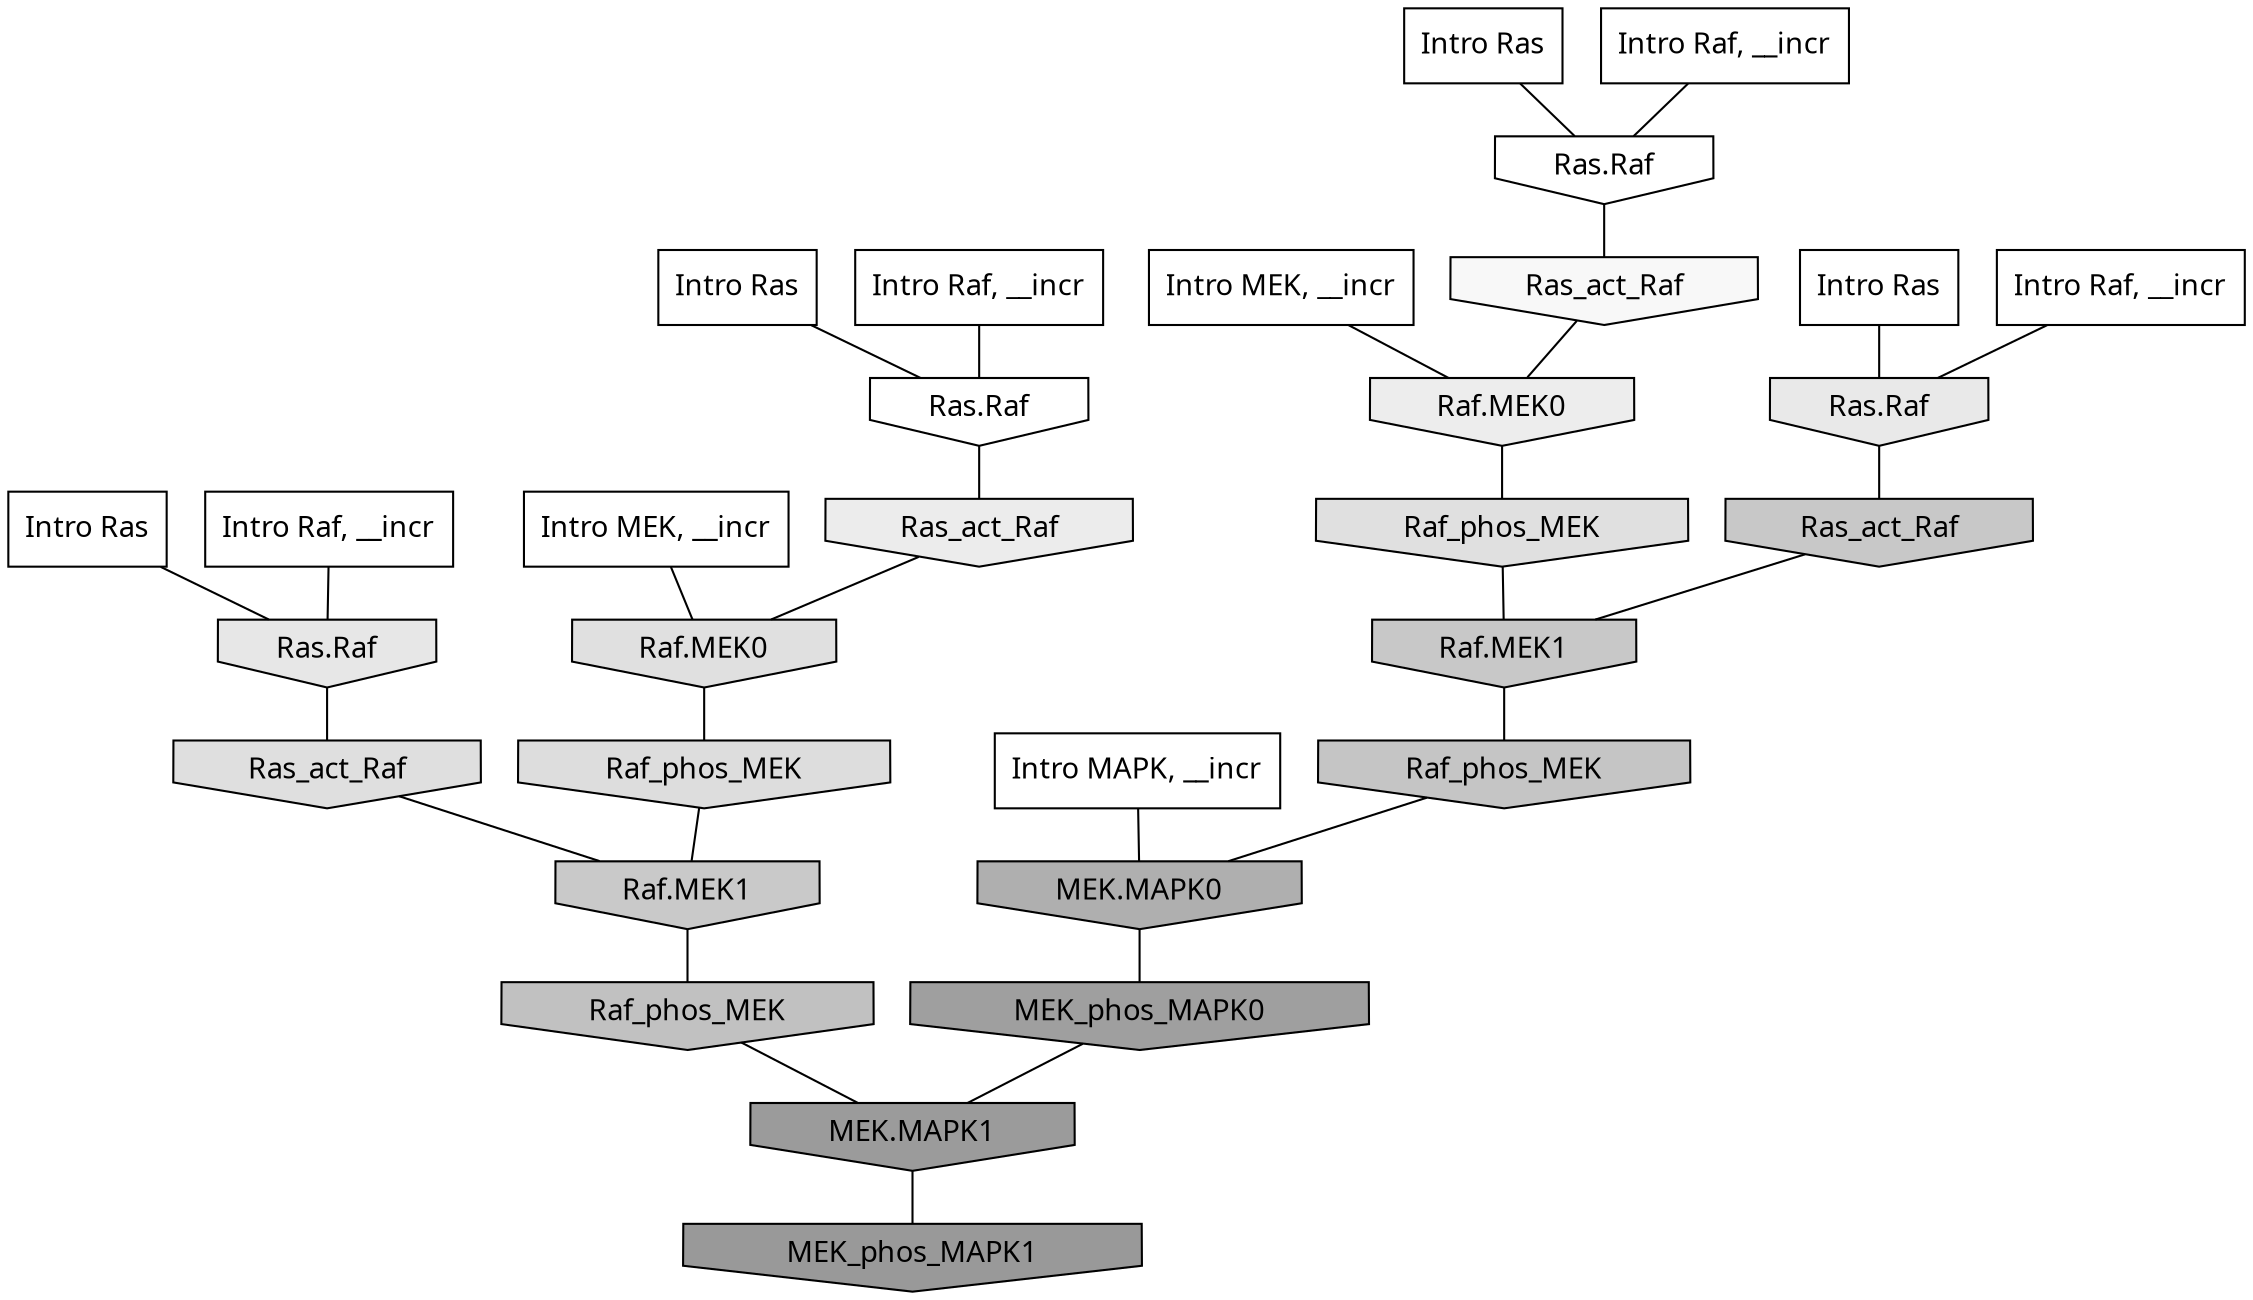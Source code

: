 digraph G{
  rankdir="TB";
  ranksep=0.30;
  node [fontname="CMU Serif"];
  edge [fontname="CMU Serif"];
  
  18 [label="Intro Ras", shape=rectangle, style=filled, fillcolor="0.000 0.000 1.000"]
  
  78 [label="Intro Ras", shape=rectangle, style=filled, fillcolor="0.000 0.000 1.000"]
  
  83 [label="Intro Ras", shape=rectangle, style=filled, fillcolor="0.000 0.000 1.000"]
  
  94 [label="Intro Ras", shape=rectangle, style=filled, fillcolor="0.000 0.000 1.000"]
  
  531 [label="Intro Raf, __incr", shape=rectangle, style=filled, fillcolor="0.000 0.000 1.000"]
  
  782 [label="Intro Raf, __incr", shape=rectangle, style=filled, fillcolor="0.000 0.000 1.000"]
  
  1013 [label="Intro Raf, __incr", shape=rectangle, style=filled, fillcolor="0.000 0.000 1.000"]
  
  1024 [label="Intro Raf, __incr", shape=rectangle, style=filled, fillcolor="0.000 0.000 1.000"]
  
  1130 [label="Intro MEK, __incr", shape=rectangle, style=filled, fillcolor="0.000 0.000 1.000"]
  
  1783 [label="Intro MEK, __incr", shape=rectangle, style=filled, fillcolor="0.000 0.000 1.000"]
  
  3039 [label="Intro MAPK, __incr", shape=rectangle, style=filled, fillcolor="0.000 0.000 1.000"]
  
  3247 [label="Ras.Raf", shape=invhouse, style=filled, fillcolor="0.000 0.000 1.000"]
  
  3283 [label="Ras.Raf", shape=invhouse, style=filled, fillcolor="0.000 0.000 1.000"]
  
  3480 [label="Ras_act_Raf", shape=invhouse, style=filled, fillcolor="0.000 0.000 0.971"]
  
  3868 [label="Raf.MEK0", shape=invhouse, style=filled, fillcolor="0.000 0.000 0.928"]
  
  3954 [label="Ras_act_Raf", shape=invhouse, style=filled, fillcolor="0.000 0.000 0.923"]
  
  4105 [label="Ras.Raf", shape=invhouse, style=filled, fillcolor="0.000 0.000 0.912"]
  
  4204 [label="Ras.Raf", shape=invhouse, style=filled, fillcolor="0.000 0.000 0.905"]
  
  4576 [label="Raf_phos_MEK", shape=invhouse, style=filled, fillcolor="0.000 0.000 0.877"]
  
  4588 [label="Raf.MEK0", shape=invhouse, style=filled, fillcolor="0.000 0.000 0.876"]
  
  4657 [label="Ras_act_Raf", shape=invhouse, style=filled, fillcolor="0.000 0.000 0.872"]
  
  4798 [label="Raf_phos_MEK", shape=invhouse, style=filled, fillcolor="0.000 0.000 0.864"]
  
  6060 [label="Raf.MEK1", shape=invhouse, style=filled, fillcolor="0.000 0.000 0.786"]
  
  6104 [label="Ras_act_Raf", shape=invhouse, style=filled, fillcolor="0.000 0.000 0.783"]
  
  6107 [label="Raf.MEK1", shape=invhouse, style=filled, fillcolor="0.000 0.000 0.783"]
  
  6347 [label="Raf_phos_MEK", shape=invhouse, style=filled, fillcolor="0.000 0.000 0.772"]
  
  6685 [label="Raf_phos_MEK", shape=invhouse, style=filled, fillcolor="0.000 0.000 0.757"]
  
  8779 [label="MEK.MAPK0", shape=invhouse, style=filled, fillcolor="0.000 0.000 0.687"]
  
  11424 [label="MEK_phos_MAPK0", shape=invhouse, style=filled, fillcolor="0.000 0.000 0.624"]
  
  12374 [label="MEK.MAPK1", shape=invhouse, style=filled, fillcolor="0.000 0.000 0.606"]
  
  12743 [label="MEK_phos_MAPK1", shape=invhouse, style=filled, fillcolor="0.000 0.000 0.600"]
  
  
  12374 -> 12743 [dir=none, color="0.000 0.000 0.000"] 
  11424 -> 12374 [dir=none, color="0.000 0.000 0.000"] 
  8779 -> 11424 [dir=none, color="0.000 0.000 0.000"] 
  6685 -> 12374 [dir=none, color="0.000 0.000 0.000"] 
  6347 -> 8779 [dir=none, color="0.000 0.000 0.000"] 
  6107 -> 6347 [dir=none, color="0.000 0.000 0.000"] 
  6104 -> 6107 [dir=none, color="0.000 0.000 0.000"] 
  6060 -> 6685 [dir=none, color="0.000 0.000 0.000"] 
  4798 -> 6060 [dir=none, color="0.000 0.000 0.000"] 
  4657 -> 6060 [dir=none, color="0.000 0.000 0.000"] 
  4588 -> 4798 [dir=none, color="0.000 0.000 0.000"] 
  4576 -> 6107 [dir=none, color="0.000 0.000 0.000"] 
  4204 -> 4657 [dir=none, color="0.000 0.000 0.000"] 
  4105 -> 6104 [dir=none, color="0.000 0.000 0.000"] 
  3954 -> 4588 [dir=none, color="0.000 0.000 0.000"] 
  3868 -> 4576 [dir=none, color="0.000 0.000 0.000"] 
  3480 -> 3868 [dir=none, color="0.000 0.000 0.000"] 
  3283 -> 3480 [dir=none, color="0.000 0.000 0.000"] 
  3247 -> 3954 [dir=none, color="0.000 0.000 0.000"] 
  3039 -> 8779 [dir=none, color="0.000 0.000 0.000"] 
  1783 -> 3868 [dir=none, color="0.000 0.000 0.000"] 
  1130 -> 4588 [dir=none, color="0.000 0.000 0.000"] 
  1024 -> 4105 [dir=none, color="0.000 0.000 0.000"] 
  1013 -> 4204 [dir=none, color="0.000 0.000 0.000"] 
  782 -> 3247 [dir=none, color="0.000 0.000 0.000"] 
  531 -> 3283 [dir=none, color="0.000 0.000 0.000"] 
  94 -> 3283 [dir=none, color="0.000 0.000 0.000"] 
  83 -> 3247 [dir=none, color="0.000 0.000 0.000"] 
  78 -> 4105 [dir=none, color="0.000 0.000 0.000"] 
  18 -> 4204 [dir=none, color="0.000 0.000 0.000"] 
  
  }
